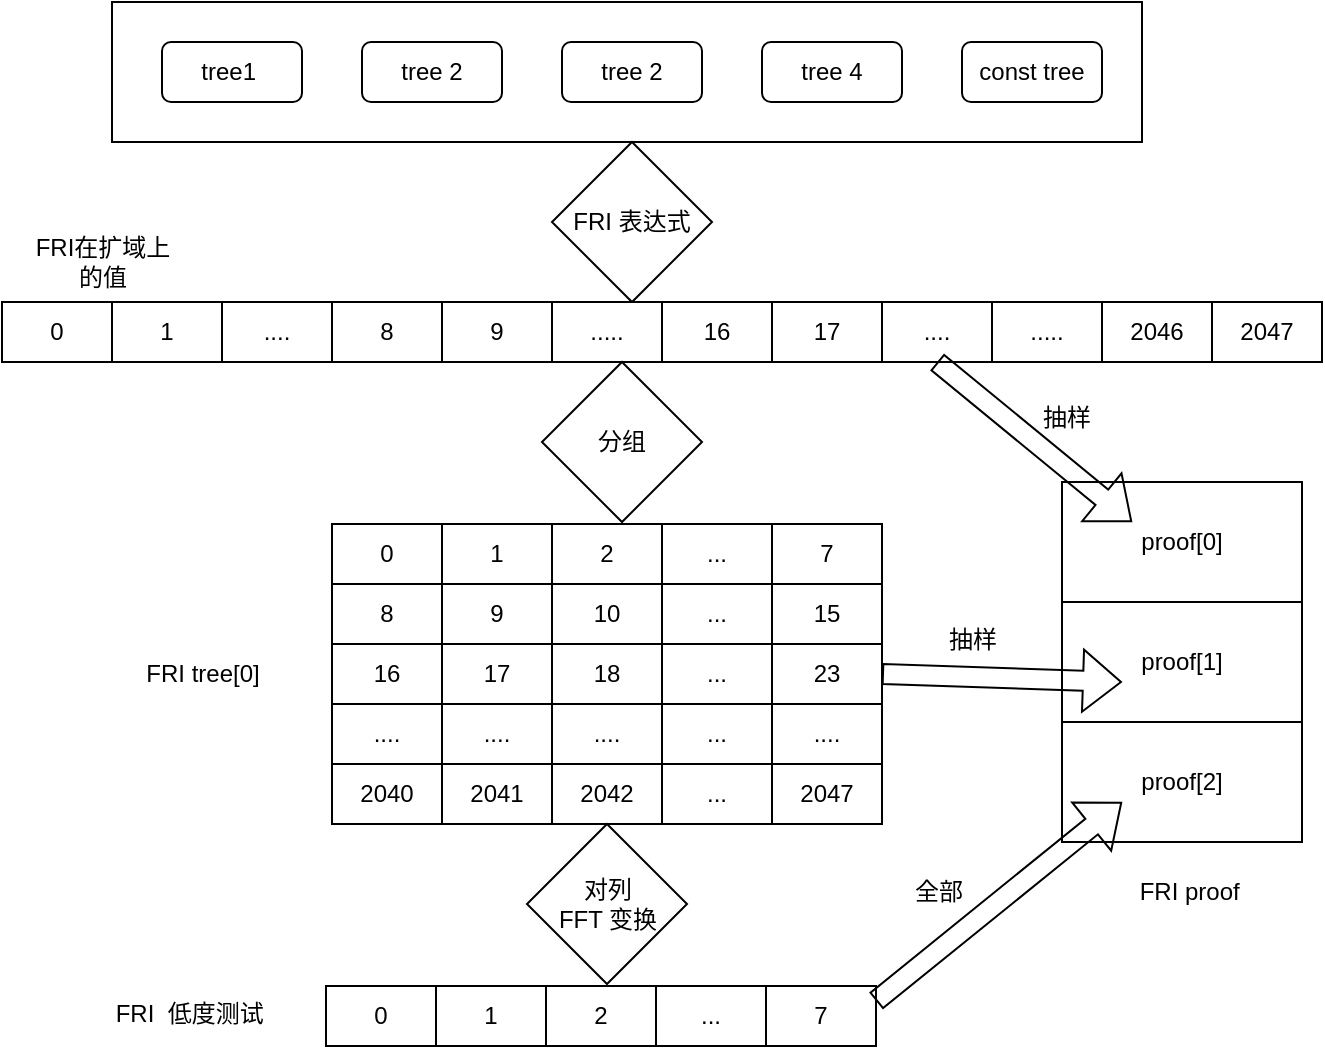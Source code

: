 <mxfile version="20.5.3" type="github">
  <diagram id="VOZFbRbZxgG-yaqh_hgr" name="第 1 页">
    <mxGraphModel dx="1180" dy="750" grid="1" gridSize="10" guides="1" tooltips="1" connect="1" arrows="1" fold="1" page="1" pageScale="1" pageWidth="827" pageHeight="1169" math="0" shadow="0">
      <root>
        <mxCell id="0" />
        <mxCell id="1" parent="0" />
        <mxCell id="JPP5QY3MRgLspXzyIwWN-60" value="proof[0]" style="rounded=0;whiteSpace=wrap;html=1;" vertex="1" parent="1">
          <mxGeometry x="590" y="360" width="120" height="60" as="geometry" />
        </mxCell>
        <mxCell id="JPP5QY3MRgLspXzyIwWN-61" value="proof[1]" style="rounded=0;whiteSpace=wrap;html=1;" vertex="1" parent="1">
          <mxGeometry x="590" y="420" width="120" height="60" as="geometry" />
        </mxCell>
        <mxCell id="JPP5QY3MRgLspXzyIwWN-62" value="proof[2]" style="rounded=0;whiteSpace=wrap;html=1;" vertex="1" parent="1">
          <mxGeometry x="590" y="480" width="120" height="60" as="geometry" />
        </mxCell>
        <mxCell id="JPP5QY3MRgLspXzyIwWN-6" value="" style="rounded=0;whiteSpace=wrap;html=1;" vertex="1" parent="1">
          <mxGeometry x="115" y="120" width="515" height="70" as="geometry" />
        </mxCell>
        <mxCell id="JPP5QY3MRgLspXzyIwWN-1" value="tree1&amp;nbsp;" style="rounded=1;whiteSpace=wrap;html=1;" vertex="1" parent="1">
          <mxGeometry x="140" y="140" width="70" height="30" as="geometry" />
        </mxCell>
        <mxCell id="JPP5QY3MRgLspXzyIwWN-2" value="tree 2" style="rounded=1;whiteSpace=wrap;html=1;" vertex="1" parent="1">
          <mxGeometry x="240" y="140" width="70" height="30" as="geometry" />
        </mxCell>
        <mxCell id="JPP5QY3MRgLspXzyIwWN-3" value="tree 2" style="rounded=1;whiteSpace=wrap;html=1;" vertex="1" parent="1">
          <mxGeometry x="340" y="140" width="70" height="30" as="geometry" />
        </mxCell>
        <mxCell id="JPP5QY3MRgLspXzyIwWN-4" value="tree 4" style="rounded=1;whiteSpace=wrap;html=1;" vertex="1" parent="1">
          <mxGeometry x="440" y="140" width="70" height="30" as="geometry" />
        </mxCell>
        <mxCell id="JPP5QY3MRgLspXzyIwWN-5" value="const tree" style="rounded=1;whiteSpace=wrap;html=1;" vertex="1" parent="1">
          <mxGeometry x="540" y="140" width="70" height="30" as="geometry" />
        </mxCell>
        <mxCell id="JPP5QY3MRgLspXzyIwWN-7" value="FRI 表达式" style="rhombus;whiteSpace=wrap;html=1;" vertex="1" parent="1">
          <mxGeometry x="335" y="190" width="80" height="80" as="geometry" />
        </mxCell>
        <mxCell id="JPP5QY3MRgLspXzyIwWN-10" value="0" style="rounded=0;whiteSpace=wrap;html=1;" vertex="1" parent="1">
          <mxGeometry x="60" y="270" width="55" height="30" as="geometry" />
        </mxCell>
        <mxCell id="JPP5QY3MRgLspXzyIwWN-11" value="1" style="rounded=0;whiteSpace=wrap;html=1;" vertex="1" parent="1">
          <mxGeometry x="115" y="270" width="55" height="30" as="geometry" />
        </mxCell>
        <mxCell id="JPP5QY3MRgLspXzyIwWN-12" value="...." style="rounded=0;whiteSpace=wrap;html=1;" vertex="1" parent="1">
          <mxGeometry x="170" y="270" width="55" height="30" as="geometry" />
        </mxCell>
        <mxCell id="JPP5QY3MRgLspXzyIwWN-13" value="8" style="rounded=0;whiteSpace=wrap;html=1;" vertex="1" parent="1">
          <mxGeometry x="225" y="270" width="55" height="30" as="geometry" />
        </mxCell>
        <mxCell id="JPP5QY3MRgLspXzyIwWN-14" value="9" style="rounded=0;whiteSpace=wrap;html=1;" vertex="1" parent="1">
          <mxGeometry x="280" y="270" width="55" height="30" as="geometry" />
        </mxCell>
        <mxCell id="JPP5QY3MRgLspXzyIwWN-15" value="....." style="rounded=0;whiteSpace=wrap;html=1;" vertex="1" parent="1">
          <mxGeometry x="335" y="270" width="55" height="30" as="geometry" />
        </mxCell>
        <mxCell id="JPP5QY3MRgLspXzyIwWN-16" value="16" style="rounded=0;whiteSpace=wrap;html=1;" vertex="1" parent="1">
          <mxGeometry x="390" y="270" width="55" height="30" as="geometry" />
        </mxCell>
        <mxCell id="JPP5QY3MRgLspXzyIwWN-17" value="17" style="rounded=0;whiteSpace=wrap;html=1;" vertex="1" parent="1">
          <mxGeometry x="445" y="270" width="55" height="30" as="geometry" />
        </mxCell>
        <mxCell id="JPP5QY3MRgLspXzyIwWN-18" value="...." style="rounded=0;whiteSpace=wrap;html=1;" vertex="1" parent="1">
          <mxGeometry x="500" y="270" width="55" height="30" as="geometry" />
        </mxCell>
        <mxCell id="JPP5QY3MRgLspXzyIwWN-19" value="....." style="rounded=0;whiteSpace=wrap;html=1;" vertex="1" parent="1">
          <mxGeometry x="555" y="270" width="55" height="30" as="geometry" />
        </mxCell>
        <mxCell id="JPP5QY3MRgLspXzyIwWN-20" value="2046" style="rounded=0;whiteSpace=wrap;html=1;" vertex="1" parent="1">
          <mxGeometry x="610" y="270" width="55" height="30" as="geometry" />
        </mxCell>
        <mxCell id="JPP5QY3MRgLspXzyIwWN-21" value="2047" style="rounded=0;whiteSpace=wrap;html=1;" vertex="1" parent="1">
          <mxGeometry x="665" y="270" width="55" height="30" as="geometry" />
        </mxCell>
        <mxCell id="JPP5QY3MRgLspXzyIwWN-22" value="FRI在扩域上&lt;br&gt;的值" style="text;html=1;align=center;verticalAlign=middle;resizable=0;points=[];autosize=1;strokeColor=none;fillColor=none;" vertex="1" parent="1">
          <mxGeometry x="65" y="230" width="90" height="40" as="geometry" />
        </mxCell>
        <mxCell id="JPP5QY3MRgLspXzyIwWN-23" value="0" style="rounded=0;whiteSpace=wrap;html=1;" vertex="1" parent="1">
          <mxGeometry x="225" y="381" width="55" height="30" as="geometry" />
        </mxCell>
        <mxCell id="JPP5QY3MRgLspXzyIwWN-24" value="8" style="rounded=0;whiteSpace=wrap;html=1;" vertex="1" parent="1">
          <mxGeometry x="225" y="411" width="55" height="30" as="geometry" />
        </mxCell>
        <mxCell id="JPP5QY3MRgLspXzyIwWN-25" value="16" style="rounded=0;whiteSpace=wrap;html=1;" vertex="1" parent="1">
          <mxGeometry x="225" y="441" width="55" height="30" as="geometry" />
        </mxCell>
        <mxCell id="JPP5QY3MRgLspXzyIwWN-26" value="...." style="rounded=0;whiteSpace=wrap;html=1;" vertex="1" parent="1">
          <mxGeometry x="225" y="471" width="55" height="30" as="geometry" />
        </mxCell>
        <mxCell id="JPP5QY3MRgLspXzyIwWN-27" value="2040" style="rounded=0;whiteSpace=wrap;html=1;" vertex="1" parent="1">
          <mxGeometry x="225" y="501" width="55" height="30" as="geometry" />
        </mxCell>
        <mxCell id="JPP5QY3MRgLspXzyIwWN-28" value="1" style="rounded=0;whiteSpace=wrap;html=1;" vertex="1" parent="1">
          <mxGeometry x="280" y="381" width="55" height="30" as="geometry" />
        </mxCell>
        <mxCell id="JPP5QY3MRgLspXzyIwWN-29" value="9" style="rounded=0;whiteSpace=wrap;html=1;" vertex="1" parent="1">
          <mxGeometry x="280" y="411" width="55" height="30" as="geometry" />
        </mxCell>
        <mxCell id="JPP5QY3MRgLspXzyIwWN-30" value="17" style="rounded=0;whiteSpace=wrap;html=1;" vertex="1" parent="1">
          <mxGeometry x="280" y="441" width="55" height="30" as="geometry" />
        </mxCell>
        <mxCell id="JPP5QY3MRgLspXzyIwWN-31" value="...." style="rounded=0;whiteSpace=wrap;html=1;" vertex="1" parent="1">
          <mxGeometry x="280" y="471" width="55" height="30" as="geometry" />
        </mxCell>
        <mxCell id="JPP5QY3MRgLspXzyIwWN-32" value="2041" style="rounded=0;whiteSpace=wrap;html=1;" vertex="1" parent="1">
          <mxGeometry x="280" y="501" width="55" height="30" as="geometry" />
        </mxCell>
        <mxCell id="JPP5QY3MRgLspXzyIwWN-33" value="2" style="rounded=0;whiteSpace=wrap;html=1;" vertex="1" parent="1">
          <mxGeometry x="335" y="381" width="55" height="30" as="geometry" />
        </mxCell>
        <mxCell id="JPP5QY3MRgLspXzyIwWN-34" value="10" style="rounded=0;whiteSpace=wrap;html=1;" vertex="1" parent="1">
          <mxGeometry x="335" y="411" width="55" height="30" as="geometry" />
        </mxCell>
        <mxCell id="JPP5QY3MRgLspXzyIwWN-35" value="18" style="rounded=0;whiteSpace=wrap;html=1;" vertex="1" parent="1">
          <mxGeometry x="335" y="441" width="55" height="30" as="geometry" />
        </mxCell>
        <mxCell id="JPP5QY3MRgLspXzyIwWN-36" value="...." style="rounded=0;whiteSpace=wrap;html=1;" vertex="1" parent="1">
          <mxGeometry x="335" y="471" width="55" height="30" as="geometry" />
        </mxCell>
        <mxCell id="JPP5QY3MRgLspXzyIwWN-37" value="2042" style="rounded=0;whiteSpace=wrap;html=1;" vertex="1" parent="1">
          <mxGeometry x="335" y="501" width="55" height="30" as="geometry" />
        </mxCell>
        <mxCell id="JPP5QY3MRgLspXzyIwWN-38" value="..." style="rounded=0;whiteSpace=wrap;html=1;" vertex="1" parent="1">
          <mxGeometry x="390" y="381" width="55" height="30" as="geometry" />
        </mxCell>
        <mxCell id="JPP5QY3MRgLspXzyIwWN-39" value="..." style="rounded=0;whiteSpace=wrap;html=1;" vertex="1" parent="1">
          <mxGeometry x="390" y="411" width="55" height="30" as="geometry" />
        </mxCell>
        <mxCell id="JPP5QY3MRgLspXzyIwWN-40" value="..." style="rounded=0;whiteSpace=wrap;html=1;" vertex="1" parent="1">
          <mxGeometry x="390" y="441" width="55" height="30" as="geometry" />
        </mxCell>
        <mxCell id="JPP5QY3MRgLspXzyIwWN-41" value="..." style="rounded=0;whiteSpace=wrap;html=1;" vertex="1" parent="1">
          <mxGeometry x="390" y="471" width="55" height="30" as="geometry" />
        </mxCell>
        <mxCell id="JPP5QY3MRgLspXzyIwWN-42" value="..." style="rounded=0;whiteSpace=wrap;html=1;" vertex="1" parent="1">
          <mxGeometry x="390" y="501" width="55" height="30" as="geometry" />
        </mxCell>
        <mxCell id="JPP5QY3MRgLspXzyIwWN-43" value="7" style="rounded=0;whiteSpace=wrap;html=1;" vertex="1" parent="1">
          <mxGeometry x="445" y="381" width="55" height="30" as="geometry" />
        </mxCell>
        <mxCell id="JPP5QY3MRgLspXzyIwWN-44" value="15" style="rounded=0;whiteSpace=wrap;html=1;" vertex="1" parent="1">
          <mxGeometry x="445" y="411" width="55" height="30" as="geometry" />
        </mxCell>
        <mxCell id="JPP5QY3MRgLspXzyIwWN-45" value="23" style="rounded=0;whiteSpace=wrap;html=1;" vertex="1" parent="1">
          <mxGeometry x="445" y="441" width="55" height="30" as="geometry" />
        </mxCell>
        <mxCell id="JPP5QY3MRgLspXzyIwWN-46" value="...." style="rounded=0;whiteSpace=wrap;html=1;" vertex="1" parent="1">
          <mxGeometry x="445" y="471" width="55" height="30" as="geometry" />
        </mxCell>
        <mxCell id="JPP5QY3MRgLspXzyIwWN-47" value="2047" style="rounded=0;whiteSpace=wrap;html=1;" vertex="1" parent="1">
          <mxGeometry x="445" y="501" width="55" height="30" as="geometry" />
        </mxCell>
        <mxCell id="JPP5QY3MRgLspXzyIwWN-48" value="分组" style="rhombus;whiteSpace=wrap;html=1;" vertex="1" parent="1">
          <mxGeometry x="330" y="300" width="80" height="80" as="geometry" />
        </mxCell>
        <mxCell id="JPP5QY3MRgLspXzyIwWN-49" value="对列&lt;br&gt;FFT 变换" style="rhombus;whiteSpace=wrap;html=1;" vertex="1" parent="1">
          <mxGeometry x="322.5" y="531" width="80" height="80" as="geometry" />
        </mxCell>
        <mxCell id="JPP5QY3MRgLspXzyIwWN-50" value="0" style="rounded=0;whiteSpace=wrap;html=1;" vertex="1" parent="1">
          <mxGeometry x="222" y="612" width="55" height="30" as="geometry" />
        </mxCell>
        <mxCell id="JPP5QY3MRgLspXzyIwWN-51" value="1" style="rounded=0;whiteSpace=wrap;html=1;" vertex="1" parent="1">
          <mxGeometry x="277" y="612" width="55" height="30" as="geometry" />
        </mxCell>
        <mxCell id="JPP5QY3MRgLspXzyIwWN-52" value="2" style="rounded=0;whiteSpace=wrap;html=1;" vertex="1" parent="1">
          <mxGeometry x="332" y="612" width="55" height="30" as="geometry" />
        </mxCell>
        <mxCell id="JPP5QY3MRgLspXzyIwWN-53" value="..." style="rounded=0;whiteSpace=wrap;html=1;" vertex="1" parent="1">
          <mxGeometry x="387" y="612" width="55" height="30" as="geometry" />
        </mxCell>
        <mxCell id="JPP5QY3MRgLspXzyIwWN-54" value="7" style="rounded=0;whiteSpace=wrap;html=1;" vertex="1" parent="1">
          <mxGeometry x="442" y="612" width="55" height="30" as="geometry" />
        </mxCell>
        <mxCell id="JPP5QY3MRgLspXzyIwWN-55" value="FRI tree[0]" style="text;html=1;align=center;verticalAlign=middle;resizable=0;points=[];autosize=1;strokeColor=none;fillColor=none;" vertex="1" parent="1">
          <mxGeometry x="120" y="441" width="80" height="30" as="geometry" />
        </mxCell>
        <mxCell id="JPP5QY3MRgLspXzyIwWN-56" value="FRI&amp;nbsp; 低度测试&amp;nbsp;" style="text;html=1;align=center;verticalAlign=middle;resizable=0;points=[];autosize=1;strokeColor=none;fillColor=none;" vertex="1" parent="1">
          <mxGeometry x="105" y="611" width="100" height="30" as="geometry" />
        </mxCell>
        <mxCell id="JPP5QY3MRgLspXzyIwWN-63" value="" style="shape=flexArrow;endArrow=classic;html=1;rounded=0;exitX=0.5;exitY=1;exitDx=0;exitDy=0;" edge="1" parent="1" source="JPP5QY3MRgLspXzyIwWN-18">
          <mxGeometry width="50" height="50" relative="1" as="geometry">
            <mxPoint x="555" y="340" as="sourcePoint" />
            <mxPoint x="625" y="380" as="targetPoint" />
          </mxGeometry>
        </mxCell>
        <mxCell id="JPP5QY3MRgLspXzyIwWN-64" value="抽样" style="text;html=1;align=center;verticalAlign=middle;resizable=0;points=[];autosize=1;strokeColor=none;fillColor=none;" vertex="1" parent="1">
          <mxGeometry x="567" y="313" width="50" height="30" as="geometry" />
        </mxCell>
        <mxCell id="JPP5QY3MRgLspXzyIwWN-66" value="" style="shape=flexArrow;endArrow=classic;html=1;rounded=0;exitX=1;exitY=0.5;exitDx=0;exitDy=0;" edge="1" parent="1" source="JPP5QY3MRgLspXzyIwWN-45">
          <mxGeometry width="50" height="50" relative="1" as="geometry">
            <mxPoint x="550" y="440" as="sourcePoint" />
            <mxPoint x="620" y="460" as="targetPoint" />
          </mxGeometry>
        </mxCell>
        <mxCell id="JPP5QY3MRgLspXzyIwWN-67" value="" style="shape=flexArrow;endArrow=classic;html=1;rounded=0;exitX=1;exitY=0.25;exitDx=0;exitDy=0;" edge="1" parent="1" source="JPP5QY3MRgLspXzyIwWN-54">
          <mxGeometry width="50" height="50" relative="1" as="geometry">
            <mxPoint x="560" y="680" as="sourcePoint" />
            <mxPoint x="620" y="520" as="targetPoint" />
          </mxGeometry>
        </mxCell>
        <mxCell id="JPP5QY3MRgLspXzyIwWN-68" value="抽样" style="text;html=1;align=center;verticalAlign=middle;resizable=0;points=[];autosize=1;strokeColor=none;fillColor=none;" vertex="1" parent="1">
          <mxGeometry x="520" y="424" width="50" height="30" as="geometry" />
        </mxCell>
        <mxCell id="JPP5QY3MRgLspXzyIwWN-69" value="FRI proof&amp;nbsp;" style="text;html=1;align=center;verticalAlign=middle;resizable=0;points=[];autosize=1;strokeColor=none;fillColor=none;" vertex="1" parent="1">
          <mxGeometry x="615" y="550" width="80" height="30" as="geometry" />
        </mxCell>
        <mxCell id="JPP5QY3MRgLspXzyIwWN-70" value="全部" style="text;html=1;align=center;verticalAlign=middle;resizable=0;points=[];autosize=1;strokeColor=none;fillColor=none;" vertex="1" parent="1">
          <mxGeometry x="502.5" y="550" width="50" height="30" as="geometry" />
        </mxCell>
      </root>
    </mxGraphModel>
  </diagram>
</mxfile>
